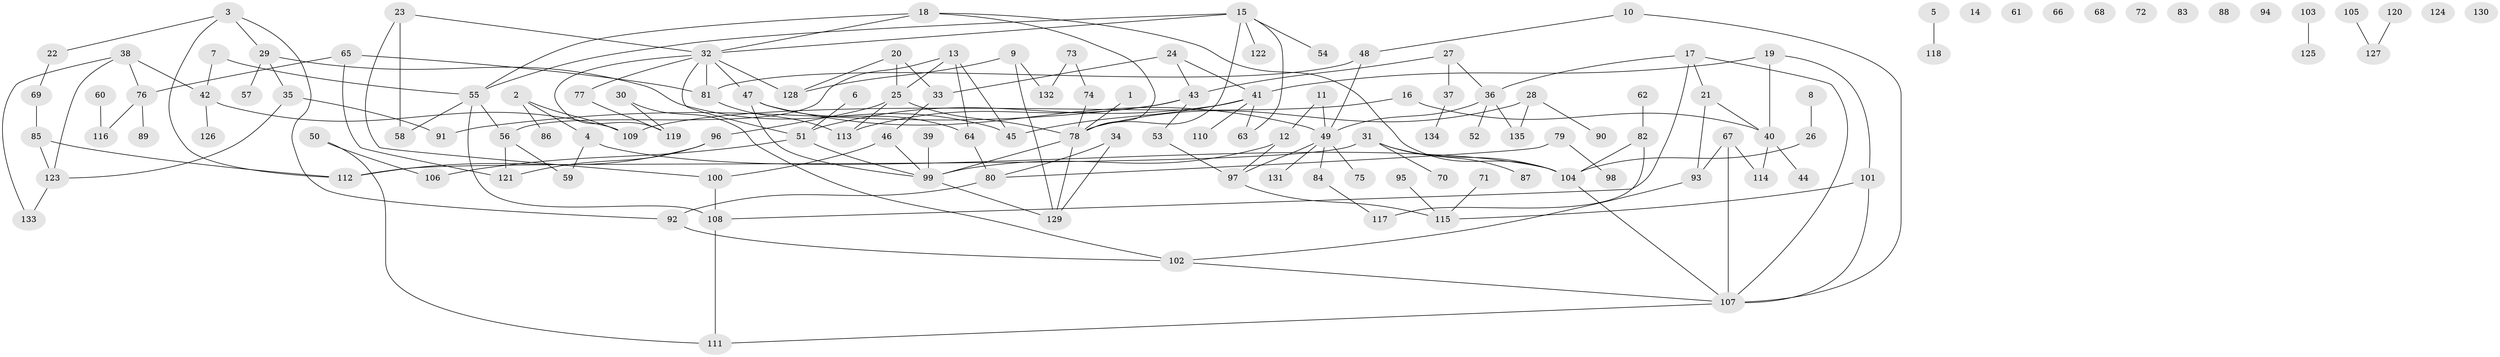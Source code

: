 // coarse degree distribution, {1: 0.37037037037037035, 0: 0.2222222222222222, 2: 0.12962962962962962, 8: 0.037037037037037035, 3: 0.07407407407407407, 6: 0.037037037037037035, 9: 0.037037037037037035, 11: 0.018518518518518517, 4: 0.05555555555555555, 13: 0.018518518518518517}
// Generated by graph-tools (version 1.1) at 2025/43/03/04/25 21:43:32]
// undirected, 135 vertices, 176 edges
graph export_dot {
graph [start="1"]
  node [color=gray90,style=filled];
  1;
  2;
  3;
  4;
  5;
  6;
  7;
  8;
  9;
  10;
  11;
  12;
  13;
  14;
  15;
  16;
  17;
  18;
  19;
  20;
  21;
  22;
  23;
  24;
  25;
  26;
  27;
  28;
  29;
  30;
  31;
  32;
  33;
  34;
  35;
  36;
  37;
  38;
  39;
  40;
  41;
  42;
  43;
  44;
  45;
  46;
  47;
  48;
  49;
  50;
  51;
  52;
  53;
  54;
  55;
  56;
  57;
  58;
  59;
  60;
  61;
  62;
  63;
  64;
  65;
  66;
  67;
  68;
  69;
  70;
  71;
  72;
  73;
  74;
  75;
  76;
  77;
  78;
  79;
  80;
  81;
  82;
  83;
  84;
  85;
  86;
  87;
  88;
  89;
  90;
  91;
  92;
  93;
  94;
  95;
  96;
  97;
  98;
  99;
  100;
  101;
  102;
  103;
  104;
  105;
  106;
  107;
  108;
  109;
  110;
  111;
  112;
  113;
  114;
  115;
  116;
  117;
  118;
  119;
  120;
  121;
  122;
  123;
  124;
  125;
  126;
  127;
  128;
  129;
  130;
  131;
  132;
  133;
  134;
  135;
  1 -- 78;
  2 -- 4;
  2 -- 86;
  2 -- 109;
  3 -- 22;
  3 -- 29;
  3 -- 92;
  3 -- 112;
  4 -- 59;
  4 -- 104;
  5 -- 118;
  6 -- 51;
  7 -- 42;
  7 -- 55;
  8 -- 26;
  9 -- 128;
  9 -- 129;
  9 -- 132;
  10 -- 48;
  10 -- 107;
  11 -- 12;
  11 -- 49;
  12 -- 97;
  12 -- 99;
  13 -- 25;
  13 -- 45;
  13 -- 56;
  13 -- 64;
  15 -- 32;
  15 -- 54;
  15 -- 55;
  15 -- 63;
  15 -- 78;
  15 -- 122;
  16 -- 40;
  16 -- 109;
  17 -- 21;
  17 -- 36;
  17 -- 107;
  17 -- 108;
  18 -- 32;
  18 -- 55;
  18 -- 78;
  18 -- 104;
  19 -- 40;
  19 -- 41;
  19 -- 101;
  20 -- 25;
  20 -- 33;
  20 -- 128;
  21 -- 40;
  21 -- 93;
  22 -- 69;
  23 -- 32;
  23 -- 58;
  23 -- 100;
  24 -- 33;
  24 -- 41;
  24 -- 43;
  25 -- 78;
  25 -- 96;
  25 -- 113;
  26 -- 104;
  27 -- 36;
  27 -- 37;
  27 -- 43;
  28 -- 78;
  28 -- 90;
  28 -- 135;
  29 -- 35;
  29 -- 45;
  29 -- 57;
  30 -- 102;
  30 -- 119;
  31 -- 70;
  31 -- 87;
  31 -- 104;
  31 -- 112;
  32 -- 47;
  32 -- 51;
  32 -- 77;
  32 -- 81;
  32 -- 119;
  32 -- 128;
  33 -- 46;
  34 -- 80;
  34 -- 129;
  35 -- 91;
  35 -- 123;
  36 -- 49;
  36 -- 52;
  36 -- 135;
  37 -- 134;
  38 -- 42;
  38 -- 76;
  38 -- 123;
  38 -- 133;
  39 -- 99;
  40 -- 44;
  40 -- 114;
  41 -- 45;
  41 -- 51;
  41 -- 63;
  41 -- 110;
  42 -- 109;
  42 -- 126;
  43 -- 53;
  43 -- 91;
  43 -- 113;
  46 -- 99;
  46 -- 100;
  47 -- 49;
  47 -- 64;
  47 -- 99;
  48 -- 49;
  48 -- 81;
  49 -- 75;
  49 -- 84;
  49 -- 97;
  49 -- 131;
  50 -- 106;
  50 -- 111;
  51 -- 99;
  51 -- 106;
  53 -- 97;
  55 -- 56;
  55 -- 58;
  55 -- 108;
  56 -- 59;
  56 -- 121;
  60 -- 116;
  62 -- 82;
  64 -- 80;
  65 -- 76;
  65 -- 81;
  65 -- 121;
  67 -- 93;
  67 -- 107;
  67 -- 114;
  69 -- 85;
  71 -- 115;
  73 -- 74;
  73 -- 132;
  74 -- 78;
  76 -- 89;
  76 -- 116;
  77 -- 119;
  78 -- 99;
  78 -- 129;
  79 -- 80;
  79 -- 98;
  80 -- 92;
  81 -- 113;
  82 -- 104;
  82 -- 117;
  84 -- 117;
  85 -- 112;
  85 -- 123;
  92 -- 102;
  93 -- 102;
  95 -- 115;
  96 -- 112;
  96 -- 121;
  97 -- 115;
  99 -- 129;
  100 -- 108;
  101 -- 107;
  101 -- 115;
  102 -- 107;
  103 -- 125;
  104 -- 107;
  105 -- 127;
  107 -- 111;
  108 -- 111;
  120 -- 127;
  123 -- 133;
}
